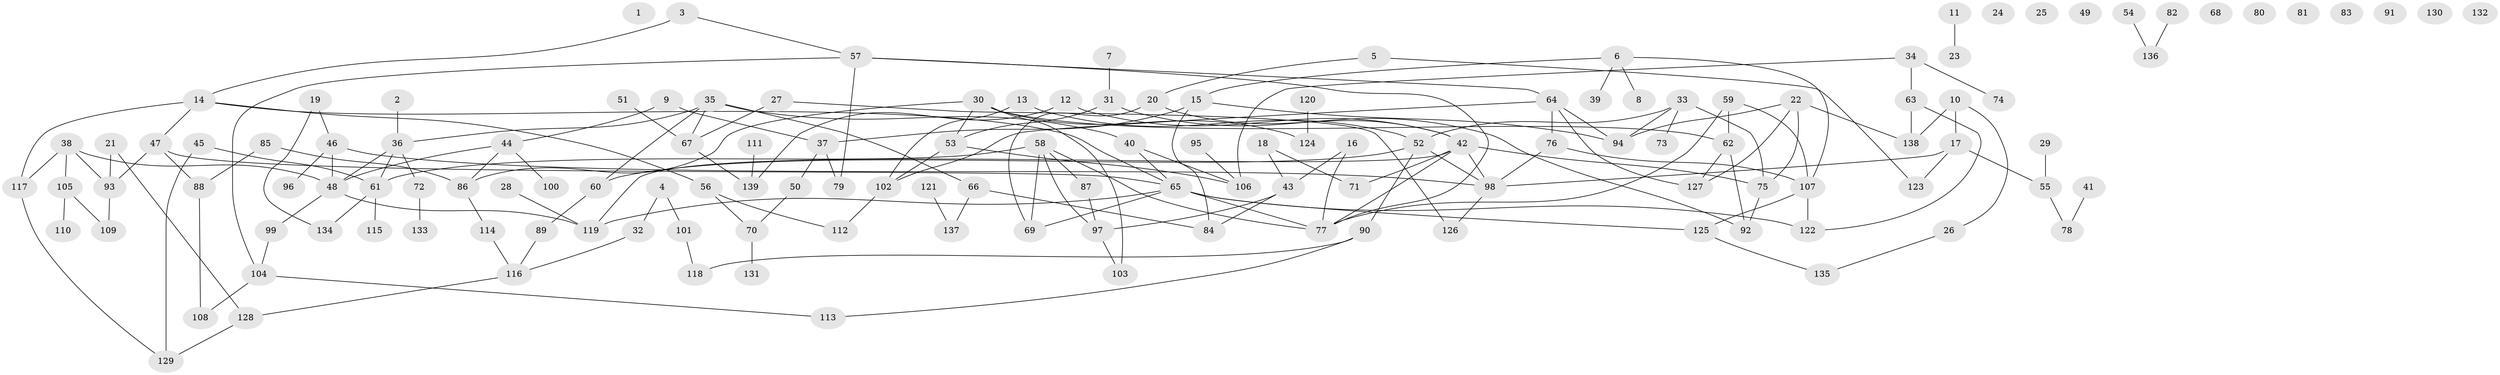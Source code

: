 // Generated by graph-tools (version 1.1) at 2025/33/03/09/25 02:33:50]
// undirected, 139 vertices, 180 edges
graph export_dot {
graph [start="1"]
  node [color=gray90,style=filled];
  1;
  2;
  3;
  4;
  5;
  6;
  7;
  8;
  9;
  10;
  11;
  12;
  13;
  14;
  15;
  16;
  17;
  18;
  19;
  20;
  21;
  22;
  23;
  24;
  25;
  26;
  27;
  28;
  29;
  30;
  31;
  32;
  33;
  34;
  35;
  36;
  37;
  38;
  39;
  40;
  41;
  42;
  43;
  44;
  45;
  46;
  47;
  48;
  49;
  50;
  51;
  52;
  53;
  54;
  55;
  56;
  57;
  58;
  59;
  60;
  61;
  62;
  63;
  64;
  65;
  66;
  67;
  68;
  69;
  70;
  71;
  72;
  73;
  74;
  75;
  76;
  77;
  78;
  79;
  80;
  81;
  82;
  83;
  84;
  85;
  86;
  87;
  88;
  89;
  90;
  91;
  92;
  93;
  94;
  95;
  96;
  97;
  98;
  99;
  100;
  101;
  102;
  103;
  104;
  105;
  106;
  107;
  108;
  109;
  110;
  111;
  112;
  113;
  114;
  115;
  116;
  117;
  118;
  119;
  120;
  121;
  122;
  123;
  124;
  125;
  126;
  127;
  128;
  129;
  130;
  131;
  132;
  133;
  134;
  135;
  136;
  137;
  138;
  139;
  2 -- 36;
  3 -- 14;
  3 -- 57;
  4 -- 32;
  4 -- 101;
  5 -- 20;
  5 -- 123;
  6 -- 8;
  6 -- 15;
  6 -- 39;
  6 -- 107;
  7 -- 31;
  9 -- 37;
  9 -- 44;
  10 -- 17;
  10 -- 26;
  10 -- 138;
  11 -- 23;
  12 -- 42;
  12 -- 139;
  13 -- 52;
  13 -- 102;
  14 -- 47;
  14 -- 56;
  14 -- 65;
  14 -- 117;
  15 -- 37;
  15 -- 84;
  15 -- 94;
  16 -- 43;
  16 -- 77;
  17 -- 55;
  17 -- 98;
  17 -- 123;
  18 -- 43;
  18 -- 71;
  19 -- 46;
  19 -- 134;
  20 -- 42;
  20 -- 69;
  21 -- 93;
  21 -- 128;
  22 -- 75;
  22 -- 94;
  22 -- 127;
  22 -- 138;
  26 -- 135;
  27 -- 67;
  27 -- 126;
  28 -- 119;
  29 -- 55;
  30 -- 53;
  30 -- 62;
  30 -- 86;
  30 -- 103;
  30 -- 124;
  31 -- 53;
  31 -- 92;
  32 -- 116;
  33 -- 52;
  33 -- 73;
  33 -- 75;
  33 -- 94;
  34 -- 63;
  34 -- 74;
  34 -- 106;
  35 -- 36;
  35 -- 40;
  35 -- 60;
  35 -- 66;
  35 -- 67;
  36 -- 48;
  36 -- 61;
  36 -- 72;
  37 -- 50;
  37 -- 79;
  38 -- 48;
  38 -- 93;
  38 -- 105;
  38 -- 117;
  40 -- 65;
  40 -- 106;
  41 -- 78;
  42 -- 71;
  42 -- 75;
  42 -- 77;
  42 -- 98;
  42 -- 119;
  43 -- 84;
  43 -- 97;
  44 -- 48;
  44 -- 86;
  44 -- 100;
  45 -- 61;
  45 -- 129;
  46 -- 48;
  46 -- 96;
  46 -- 98;
  47 -- 65;
  47 -- 88;
  47 -- 93;
  48 -- 99;
  48 -- 119;
  50 -- 70;
  51 -- 67;
  52 -- 60;
  52 -- 90;
  52 -- 98;
  53 -- 102;
  53 -- 106;
  54 -- 136;
  55 -- 78;
  56 -- 70;
  56 -- 112;
  57 -- 64;
  57 -- 77;
  57 -- 79;
  57 -- 104;
  58 -- 61;
  58 -- 69;
  58 -- 77;
  58 -- 87;
  58 -- 97;
  59 -- 62;
  59 -- 77;
  59 -- 107;
  60 -- 89;
  61 -- 115;
  61 -- 134;
  62 -- 92;
  62 -- 127;
  63 -- 122;
  63 -- 138;
  64 -- 76;
  64 -- 94;
  64 -- 102;
  64 -- 127;
  65 -- 69;
  65 -- 77;
  65 -- 119;
  65 -- 122;
  65 -- 125;
  66 -- 84;
  66 -- 137;
  67 -- 139;
  70 -- 131;
  72 -- 133;
  75 -- 92;
  76 -- 98;
  76 -- 107;
  82 -- 136;
  85 -- 86;
  85 -- 88;
  86 -- 114;
  87 -- 97;
  88 -- 108;
  89 -- 116;
  90 -- 113;
  90 -- 118;
  93 -- 109;
  95 -- 106;
  97 -- 103;
  98 -- 126;
  99 -- 104;
  101 -- 118;
  102 -- 112;
  104 -- 108;
  104 -- 113;
  105 -- 109;
  105 -- 110;
  107 -- 122;
  107 -- 125;
  111 -- 139;
  114 -- 116;
  116 -- 128;
  117 -- 129;
  120 -- 124;
  121 -- 137;
  125 -- 135;
  128 -- 129;
}
